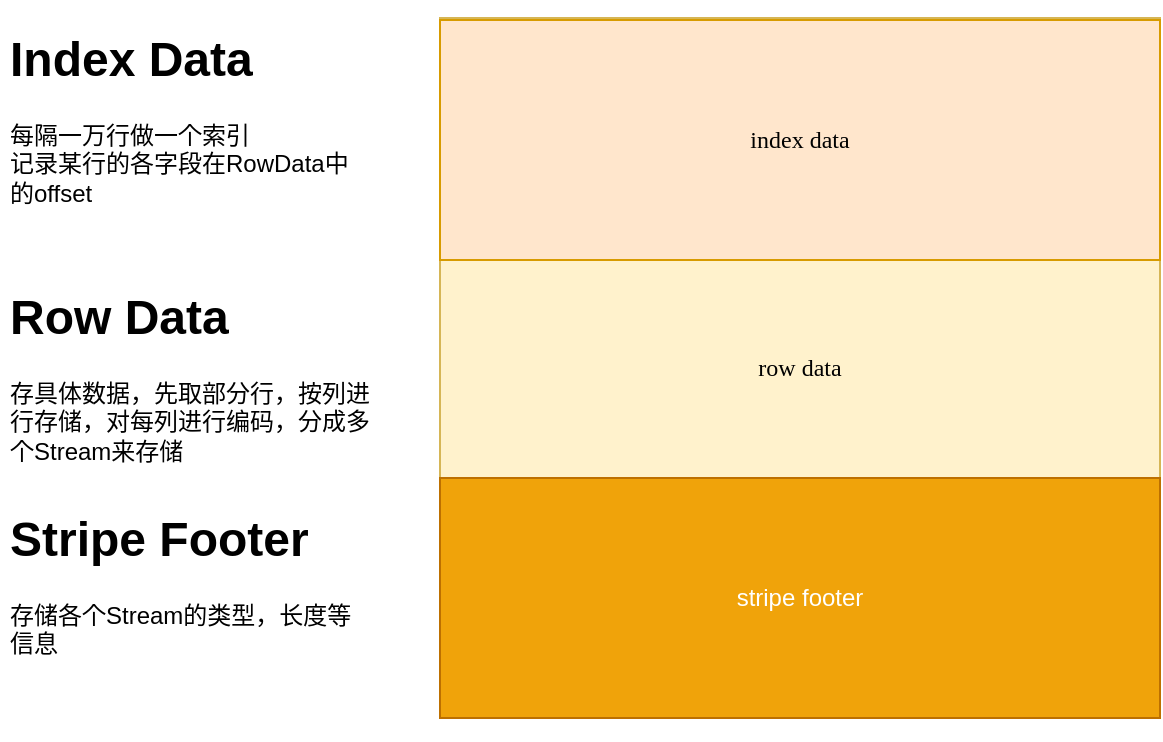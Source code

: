 <mxfile version="13.6.5" type="github"><diagram id="YHYUqfClaP3Iz2cmL9Qs" name="Page-1"><mxGraphModel dx="1185" dy="636" grid="1" gridSize="10" guides="1" tooltips="1" connect="1" arrows="1" fold="1" page="1" pageScale="1" pageWidth="850" pageHeight="1100" math="0" shadow="0"><root><mxCell id="0"/><mxCell id="1" parent="0"/><mxCell id="SCFLtDpct1Ih0Z4Y7-Ff-1" value="&lt;font face=&quot;Georgia&quot;&gt;row data&lt;/font&gt;" style="rounded=0;whiteSpace=wrap;html=1;fillColor=#fff2cc;strokeColor=#d6b656;" vertex="1" parent="1"><mxGeometry x="290" y="110" width="360" height="350" as="geometry"/></mxCell><mxCell id="SCFLtDpct1Ih0Z4Y7-Ff-2" value="&lt;div&gt;&lt;font face=&quot;Georgia&quot;&gt;index data&lt;/font&gt;&lt;/div&gt;" style="rounded=0;whiteSpace=wrap;html=1;fillColor=#ffe6cc;strokeColor=#d79b00;" vertex="1" parent="1"><mxGeometry x="290" y="111" width="360" height="120" as="geometry"/></mxCell><mxCell id="SCFLtDpct1Ih0Z4Y7-Ff-10" value="" style="endArrow=none;html=1;" edge="1" parent="1" target="SCFLtDpct1Ih0Z4Y7-Ff-1"><mxGeometry width="50" height="50" relative="1" as="geometry"><mxPoint x="290" y="350" as="sourcePoint"/><mxPoint x="340" y="300" as="targetPoint"/><Array as="points"><mxPoint x="290" y="350"/></Array></mxGeometry></mxCell><mxCell id="SCFLtDpct1Ih0Z4Y7-Ff-15" value="&lt;div&gt;stripe footer&lt;/div&gt;" style="rounded=0;whiteSpace=wrap;html=1;fillColor=#f0a30a;strokeColor=#BD7000;fontColor=#ffffff;" vertex="1" parent="1"><mxGeometry x="290" y="340" width="360" height="120" as="geometry"/></mxCell><mxCell id="SCFLtDpct1Ih0Z4Y7-Ff-18" value="&lt;h1&gt;Index Data&lt;/h1&gt;&lt;div&gt;每隔一万行做一个索引&lt;/div&gt;&lt;div&gt;记录某行的各字段在RowData中&lt;/div&gt;&lt;div&gt;的offset&lt;br&gt;&lt;/div&gt;" style="text;html=1;strokeColor=none;fillColor=none;spacing=5;spacingTop=-20;whiteSpace=wrap;overflow=hidden;rounded=0;" vertex="1" parent="1"><mxGeometry x="70" y="111" width="190" height="120" as="geometry"/></mxCell><mxCell id="SCFLtDpct1Ih0Z4Y7-Ff-20" value="&lt;h1&gt;Row Data&lt;br&gt;&lt;/h1&gt;&lt;p&gt;存具体数据，先取部分行，按列进行存储，对每列进行编码，分成多个Stream来存储&lt;br&gt;&lt;/p&gt;" style="text;html=1;strokeColor=none;fillColor=none;spacing=5;spacingTop=-20;whiteSpace=wrap;overflow=hidden;rounded=0;" vertex="1" parent="1"><mxGeometry x="70" y="240" width="190" height="120" as="geometry"/></mxCell><mxCell id="SCFLtDpct1Ih0Z4Y7-Ff-25" value="&lt;h1&gt;Stripe Footer&lt;br&gt;&lt;/h1&gt;&lt;p&gt;存储各个Stream的类型，长度等信息&lt;br&gt;&lt;/p&gt;" style="text;html=1;strokeColor=none;fillColor=none;spacing=5;spacingTop=-20;whiteSpace=wrap;overflow=hidden;rounded=0;" vertex="1" parent="1"><mxGeometry x="70" y="351" width="190" height="120" as="geometry"/></mxCell></root></mxGraphModel></diagram></mxfile>